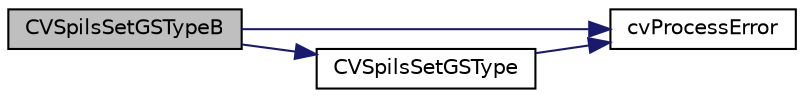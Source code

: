 digraph "CVSpilsSetGSTypeB"
{
  edge [fontname="Helvetica",fontsize="10",labelfontname="Helvetica",labelfontsize="10"];
  node [fontname="Helvetica",fontsize="10",shape=record];
  rankdir="LR";
  Node38 [label="CVSpilsSetGSTypeB",height=0.2,width=0.4,color="black", fillcolor="grey75", style="filled", fontcolor="black"];
  Node38 -> Node39 [color="midnightblue",fontsize="10",style="solid",fontname="Helvetica"];
  Node39 [label="cvProcessError",height=0.2,width=0.4,color="black", fillcolor="white", style="filled",URL="$d1/ddc/cvode_8c.html#aca8edaf29469da9950fe695b90ef196e"];
  Node38 -> Node40 [color="midnightblue",fontsize="10",style="solid",fontname="Helvetica"];
  Node40 [label="CVSpilsSetGSType",height=0.2,width=0.4,color="black", fillcolor="white", style="filled",URL="$d9/d0d/cvodes__spils_8c.html#a07e391e29b5f28b8a8c6643fe1c90101"];
  Node40 -> Node39 [color="midnightblue",fontsize="10",style="solid",fontname="Helvetica"];
}
